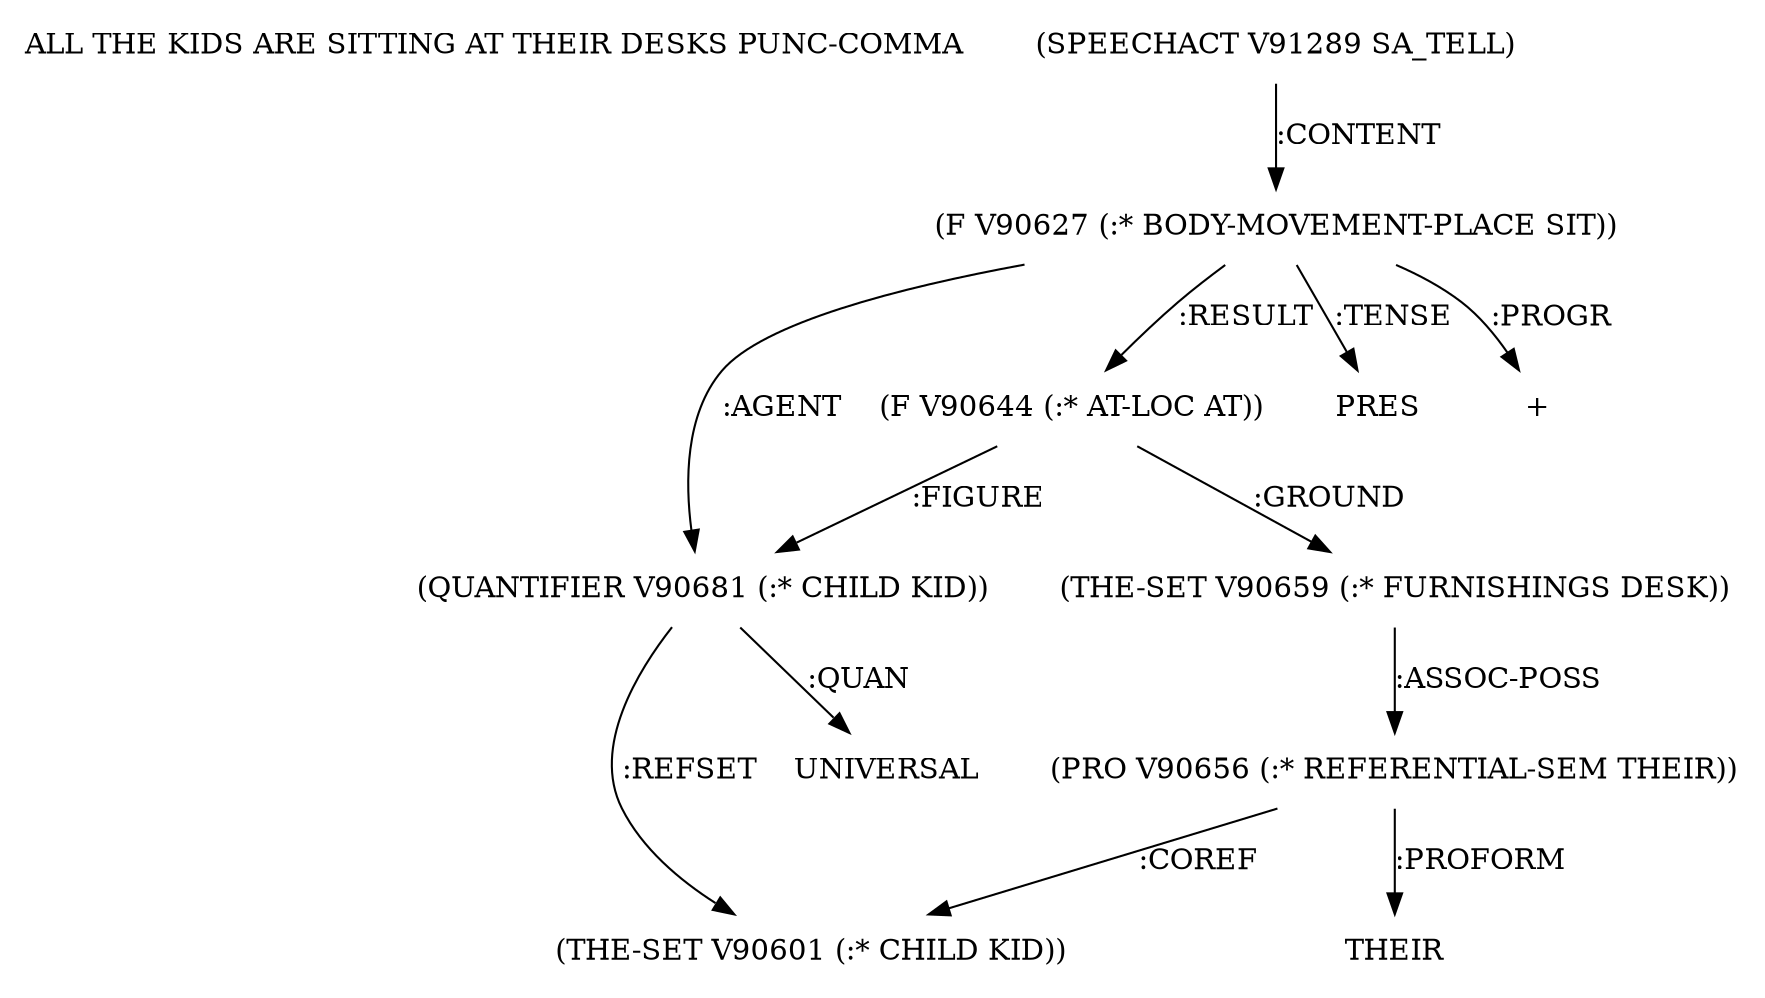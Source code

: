 digraph Terms {
  node [shape=none]
  "ALL THE KIDS ARE SITTING AT THEIR DESKS PUNC-COMMA"
  "V91289" [label="(SPEECHACT V91289 SA_TELL)"]
  "V91289" -> "V90627" [label=":CONTENT"]
  "V90627" [label="(F V90627 (:* BODY-MOVEMENT-PLACE SIT))"]
  "V90627" -> "V90644" [label=":RESULT"]
  "V90627" -> "V90681" [label=":AGENT"]
  "V90627" -> "NT92368" [label=":TENSE"]
  "NT92368" [label="PRES"]
  "V90627" -> "NT92369" [label=":PROGR"]
  "NT92369" [label="+"]
  "V90681" [label="(QUANTIFIER V90681 (:* CHILD KID))"]
  "V90681" -> "V90601" [label=":REFSET"]
  "V90681" -> "NT92370" [label=":QUAN"]
  "NT92370" [label="UNIVERSAL"]
  "V90601" [label="(THE-SET V90601 (:* CHILD KID))"]
  "V90644" [label="(F V90644 (:* AT-LOC AT))"]
  "V90644" -> "V90659" [label=":GROUND"]
  "V90644" -> "V90681" [label=":FIGURE"]
  "V90659" [label="(THE-SET V90659 (:* FURNISHINGS DESK))"]
  "V90659" -> "V90656" [label=":ASSOC-POSS"]
  "V90656" [label="(PRO V90656 (:* REFERENTIAL-SEM THEIR))"]
  "V90656" -> "NT92371" [label=":PROFORM"]
  "NT92371" [label="THEIR"]
  "V90656" -> "V90601" [label=":COREF"]
}
